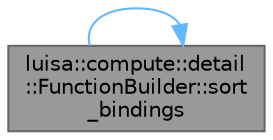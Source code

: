 digraph "luisa::compute::detail::FunctionBuilder::sort_bindings"
{
 // LATEX_PDF_SIZE
  bgcolor="transparent";
  edge [fontname=Helvetica,fontsize=10,labelfontname=Helvetica,labelfontsize=10];
  node [fontname=Helvetica,fontsize=10,shape=box,height=0.2,width=0.4];
  rankdir="LR";
  Node1 [id="Node000001",label="luisa::compute::detail\l::FunctionBuilder::sort\l_bindings",height=0.2,width=0.4,color="gray40", fillcolor="grey60", style="filled", fontcolor="black",tooltip="Separate arguments and bindings, make command need no bindings info, only work with kernel."];
  Node1 -> Node1 [id="edge1_Node000001_Node000001",color="steelblue1",style="solid",tooltip=" "];
}
